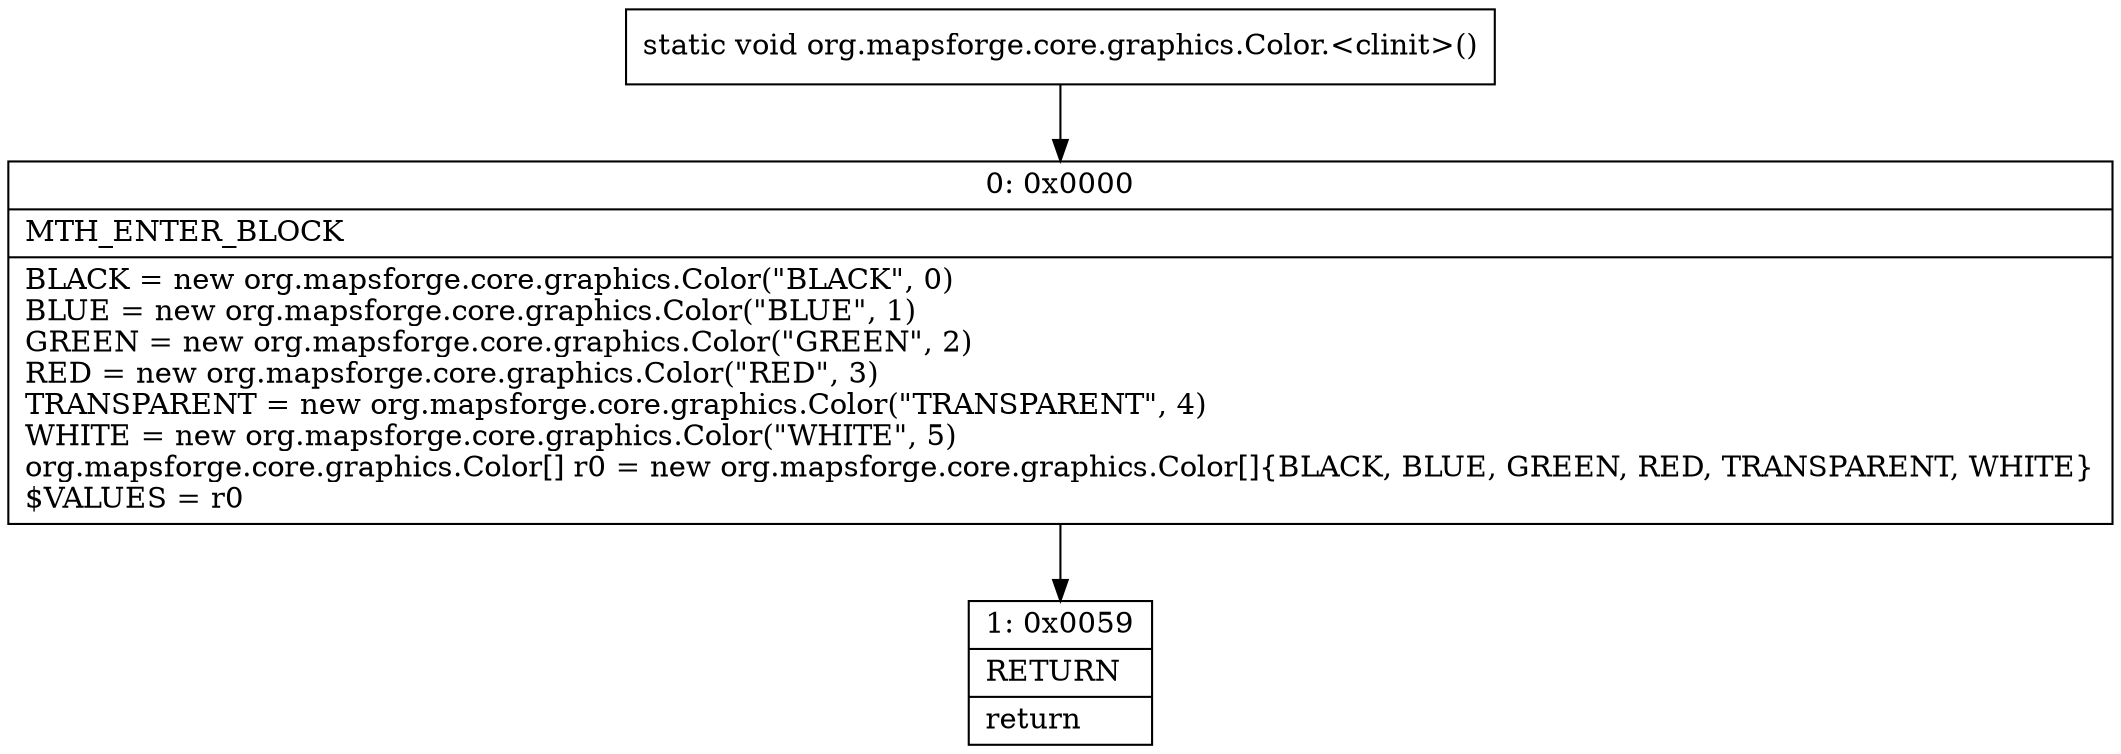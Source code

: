 digraph "CFG fororg.mapsforge.core.graphics.Color.\<clinit\>()V" {
Node_0 [shape=record,label="{0\:\ 0x0000|MTH_ENTER_BLOCK\l|BLACK = new org.mapsforge.core.graphics.Color(\"BLACK\", 0)\lBLUE = new org.mapsforge.core.graphics.Color(\"BLUE\", 1)\lGREEN = new org.mapsforge.core.graphics.Color(\"GREEN\", 2)\lRED = new org.mapsforge.core.graphics.Color(\"RED\", 3)\lTRANSPARENT = new org.mapsforge.core.graphics.Color(\"TRANSPARENT\", 4)\lWHITE = new org.mapsforge.core.graphics.Color(\"WHITE\", 5)\lorg.mapsforge.core.graphics.Color[] r0 = new org.mapsforge.core.graphics.Color[]\{BLACK, BLUE, GREEN, RED, TRANSPARENT, WHITE\}\l$VALUES = r0\l}"];
Node_1 [shape=record,label="{1\:\ 0x0059|RETURN\l|return\l}"];
MethodNode[shape=record,label="{static void org.mapsforge.core.graphics.Color.\<clinit\>() }"];
MethodNode -> Node_0;
Node_0 -> Node_1;
}

